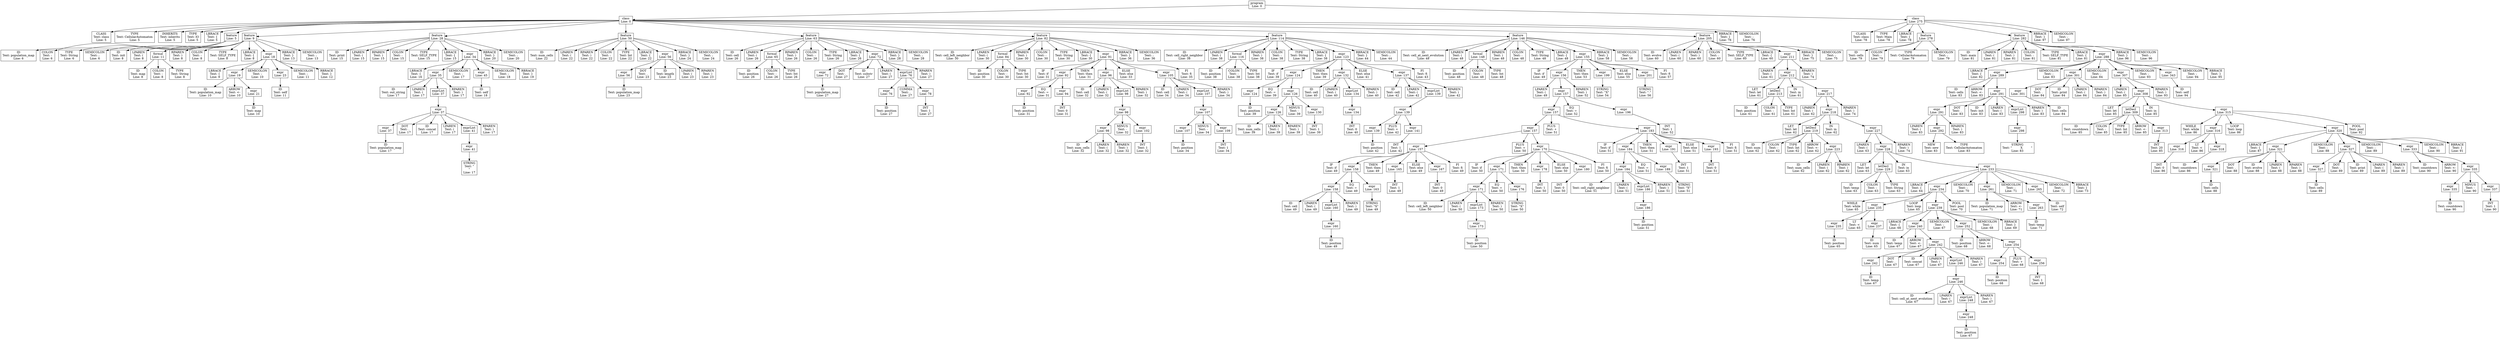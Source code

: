 digraph ParseTree {
    node [shape=box];
    0 [label="program\nLine: 0"];
    1 [label="class\nLine: 0"];
    2 [label="CLASS\nText: class\nLine: 5"];
    1 -> 2;
    3 [label="TYPE\nText: CellularAutomaton\nLine: 5"];
    1 -> 3;
    4 [label="INHERITS\nText: inherits\nLine: 5"];
    1 -> 4;
    5 [label="TYPE\nText: IO\nLine: 5"];
    1 -> 5;
    6 [label="LBRACE\nText: {\nLine: 5"];
    1 -> 6;
    7 [label="feature\nLine: 5"];
    8 [label="ID\nText: population_map\nLine: 6"];
    7 -> 8;
    9 [label="COLON\nText: :\nLine: 6"];
    7 -> 9;
    10 [label="TYPE\nText: String\nLine: 6"];
    7 -> 10;
    11 [label="SEMICOLON\nText: ;\nLine: 6"];
    7 -> 11;
    1 -> 7;
    12 [label="feature\nLine: 9"];
    13 [label="ID\nText: init\nLine: 8"];
    12 -> 13;
    14 [label="LPAREN\nText: (\nLine: 8"];
    12 -> 14;
    15 [label="formal\nLine: 11"];
    16 [label="ID\nText: map\nLine: 8"];
    15 -> 16;
    17 [label="COLON\nText: :\nLine: 8"];
    15 -> 17;
    18 [label="TYPE\nText: String\nLine: 8"];
    15 -> 18;
    12 -> 15;
    19 [label="RPAREN\nText: )\nLine: 8"];
    12 -> 19;
    20 [label="COLON\nText: :\nLine: 8"];
    12 -> 20;
    21 [label="TYPE\nText: SELF_TYPE\nLine: 8"];
    12 -> 21;
    22 [label="LBRACE\nText: {\nLine: 8"];
    12 -> 22;
    23 [label="expr\nLine: 18"];
    24 [label="LBRACE\nText: {\nLine: 9"];
    23 -> 24;
    25 [label="expr\nLine: 19"];
    26 [label="ID\nText: population_map\nLine: 10"];
    25 -> 26;
    27 [label="ARROW\nText: <-\nLine: 10"];
    25 -> 27;
    28 [label="expr\nLine: 21"];
    29 [label="ID\nText: map\nLine: 10"];
    28 -> 29;
    25 -> 28;
    23 -> 25;
    30 [label="SEMICOLON\nText: ;\nLine: 10"];
    23 -> 30;
    31 [label="expr\nLine: 23"];
    32 [label="ID\nText: self\nLine: 11"];
    31 -> 32;
    23 -> 31;
    33 [label="SEMICOLON\nText: ;\nLine: 11"];
    23 -> 33;
    34 [label="RBRACE\nText: }\nLine: 12"];
    23 -> 34;
    12 -> 23;
    35 [label="RBRACE\nText: }\nLine: 13"];
    12 -> 35;
    36 [label="SEMICOLON\nText: ;\nLine: 13"];
    12 -> 36;
    1 -> 12;
    37 [label="feature\nLine: 28"];
    38 [label="ID\nText: print\nLine: 15"];
    37 -> 38;
    39 [label="LPAREN\nText: (\nLine: 15"];
    37 -> 39;
    40 [label="RPAREN\nText: )\nLine: 15"];
    37 -> 40;
    41 [label="COLON\nText: :\nLine: 15"];
    37 -> 41;
    42 [label="TYPE\nText: SELF_TYPE\nLine: 15"];
    37 -> 42;
    43 [label="LBRACE\nText: {\nLine: 15"];
    37 -> 43;
    44 [label="expr\nLine: 34"];
    45 [label="LBRACE\nText: {\nLine: 16"];
    44 -> 45;
    46 [label="expr\nLine: 35"];
    47 [label="ID\nText: out_string\nLine: 17"];
    46 -> 47;
    48 [label="LPAREN\nText: (\nLine: 17"];
    46 -> 48;
    49 [label="exprList\nLine: 37"];
    50 [label="expr\nLine: 37"];
    51 [label="expr\nLine: 37"];
    52 [label="ID\nText: population_map\nLine: 17"];
    51 -> 52;
    50 -> 51;
    53 [label="DOT\nText: .\nLine: 17"];
    50 -> 53;
    54 [label="ID\nText: concat\nLine: 17"];
    50 -> 54;
    55 [label="LPAREN\nText: (\nLine: 17"];
    50 -> 55;
    56 [label="exprList\nLine: 41"];
    57 [label="expr\nLine: 41"];
    58 [label="STRING\nText: \"\n\"\nLine: 17"];
    57 -> 58;
    56 -> 57;
    50 -> 56;
    59 [label="RPAREN\nText: )\nLine: 17"];
    50 -> 59;
    49 -> 50;
    46 -> 49;
    60 [label="RPAREN\nText: )\nLine: 17"];
    46 -> 60;
    44 -> 46;
    61 [label="SEMICOLON\nText: ;\nLine: 17"];
    44 -> 61;
    62 [label="expr\nLine: 45"];
    63 [label="ID\nText: self\nLine: 18"];
    62 -> 63;
    44 -> 62;
    64 [label="SEMICOLON\nText: ;\nLine: 18"];
    44 -> 64;
    65 [label="RBRACE\nText: }\nLine: 19"];
    44 -> 65;
    37 -> 44;
    66 [label="RBRACE\nText: }\nLine: 20"];
    37 -> 66;
    67 [label="SEMICOLON\nText: ;\nLine: 20"];
    37 -> 67;
    1 -> 37;
    68 [label="feature\nLine: 50"];
    69 [label="ID\nText: num_cells\nLine: 22"];
    68 -> 69;
    70 [label="LPAREN\nText: (\nLine: 22"];
    68 -> 70;
    71 [label="RPAREN\nText: )\nLine: 22"];
    68 -> 71;
    72 [label="COLON\nText: :\nLine: 22"];
    68 -> 72;
    73 [label="TYPE\nText: Int\nLine: 22"];
    68 -> 73;
    74 [label="LBRACE\nText: {\nLine: 22"];
    68 -> 74;
    75 [label="expr\nLine: 56"];
    76 [label="expr\nLine: 56"];
    77 [label="ID\nText: population_map\nLine: 23"];
    76 -> 77;
    75 -> 76;
    78 [label="DOT\nText: .\nLine: 23"];
    75 -> 78;
    79 [label="ID\nText: length\nLine: 23"];
    75 -> 79;
    80 [label="LPAREN\nText: (\nLine: 23"];
    75 -> 80;
    81 [label="RPAREN\nText: )\nLine: 23"];
    75 -> 81;
    68 -> 75;
    82 [label="RBRACE\nText: }\nLine: 24"];
    68 -> 82;
    83 [label="SEMICOLON\nText: ;\nLine: 24"];
    68 -> 83;
    1 -> 68;
    84 [label="feature\nLine: 63"];
    85 [label="ID\nText: cell\nLine: 26"];
    84 -> 85;
    86 [label="LPAREN\nText: (\nLine: 26"];
    84 -> 86;
    87 [label="formal\nLine: 65"];
    88 [label="ID\nText: position\nLine: 26"];
    87 -> 88;
    89 [label="COLON\nText: :\nLine: 26"];
    87 -> 89;
    90 [label="TYPE\nText: Int\nLine: 26"];
    87 -> 90;
    84 -> 87;
    91 [label="RPAREN\nText: )\nLine: 26"];
    84 -> 91;
    92 [label="COLON\nText: :\nLine: 26"];
    84 -> 92;
    93 [label="TYPE\nText: String\nLine: 26"];
    84 -> 93;
    94 [label="LBRACE\nText: {\nLine: 26"];
    84 -> 94;
    95 [label="expr\nLine: 72"];
    96 [label="expr\nLine: 72"];
    97 [label="ID\nText: population_map\nLine: 27"];
    96 -> 97;
    95 -> 96;
    98 [label="DOT\nText: .\nLine: 27"];
    95 -> 98;
    99 [label="ID\nText: substr\nLine: 27"];
    95 -> 99;
    100 [label="LPAREN\nText: (\nLine: 27"];
    95 -> 100;
    101 [label="exprList\nLine: 76"];
    102 [label="expr\nLine: 76"];
    103 [label="ID\nText: position\nLine: 27"];
    102 -> 103;
    101 -> 102;
    104 [label="COMMA\nText: ,\nLine: 27"];
    101 -> 104;
    105 [label="expr\nLine: 78"];
    106 [label="INT\nText: 1\nLine: 27"];
    105 -> 106;
    101 -> 105;
    95 -> 101;
    107 [label="RPAREN\nText: )\nLine: 27"];
    95 -> 107;
    84 -> 95;
    108 [label="RBRACE\nText: }\nLine: 28"];
    84 -> 108;
    109 [label="SEMICOLON\nText: ;\nLine: 28"];
    84 -> 109;
    1 -> 84;
    110 [label="feature\nLine: 82"];
    111 [label="ID\nText: cell_left_neighbor\nLine: 30"];
    110 -> 111;
    112 [label="LPAREN\nText: (\nLine: 30"];
    110 -> 112;
    113 [label="formal\nLine: 84"];
    114 [label="ID\nText: position\nLine: 30"];
    113 -> 114;
    115 [label="COLON\nText: :\nLine: 30"];
    113 -> 115;
    116 [label="TYPE\nText: Int\nLine: 30"];
    113 -> 116;
    110 -> 113;
    117 [label="RPAREN\nText: )\nLine: 30"];
    110 -> 117;
    118 [label="COLON\nText: :\nLine: 30"];
    110 -> 118;
    119 [label="TYPE\nText: String\nLine: 30"];
    110 -> 119;
    120 [label="LBRACE\nText: {\nLine: 30"];
    110 -> 120;
    121 [label="expr\nLine: 91"];
    122 [label="IF\nText: if\nLine: 31"];
    121 -> 122;
    123 [label="expr\nLine: 92"];
    124 [label="expr\nLine: 92"];
    125 [label="ID\nText: position\nLine: 31"];
    124 -> 125;
    123 -> 124;
    126 [label="EQ\nText: =\nLine: 31"];
    123 -> 126;
    127 [label="expr\nLine: 94"];
    128 [label="INT\nText: 0\nLine: 31"];
    127 -> 128;
    123 -> 127;
    121 -> 123;
    129 [label="THEN\nText: then\nLine: 31"];
    121 -> 129;
    130 [label="expr\nLine: 96"];
    131 [label="ID\nText: cell\nLine: 32"];
    130 -> 131;
    132 [label="LPAREN\nText: (\nLine: 32"];
    130 -> 132;
    133 [label="exprList\nLine: 98"];
    134 [label="expr\nLine: 98"];
    135 [label="expr\nLine: 98"];
    136 [label="ID\nText: num_cells\nLine: 32"];
    135 -> 136;
    137 [label="LPAREN\nText: (\nLine: 32"];
    135 -> 137;
    138 [label="RPAREN\nText: )\nLine: 32"];
    135 -> 138;
    134 -> 135;
    139 [label="MINUS\nText: -\nLine: 32"];
    134 -> 139;
    140 [label="expr\nLine: 102"];
    141 [label="INT\nText: 1\nLine: 32"];
    140 -> 141;
    134 -> 140;
    133 -> 134;
    130 -> 133;
    142 [label="RPAREN\nText: )\nLine: 32"];
    130 -> 142;
    121 -> 130;
    143 [label="ELSE\nText: else\nLine: 33"];
    121 -> 143;
    144 [label="expr\nLine: 105"];
    145 [label="ID\nText: cell\nLine: 34"];
    144 -> 145;
    146 [label="LPAREN\nText: (\nLine: 34"];
    144 -> 146;
    147 [label="exprList\nLine: 107"];
    148 [label="expr\nLine: 107"];
    149 [label="expr\nLine: 107"];
    150 [label="ID\nText: position\nLine: 34"];
    149 -> 150;
    148 -> 149;
    151 [label="MINUS\nText: -\nLine: 34"];
    148 -> 151;
    152 [label="expr\nLine: 109"];
    153 [label="INT\nText: 1\nLine: 34"];
    152 -> 153;
    148 -> 152;
    147 -> 148;
    144 -> 147;
    154 [label="RPAREN\nText: )\nLine: 34"];
    144 -> 154;
    121 -> 144;
    155 [label="FI\nText: fi\nLine: 35"];
    121 -> 155;
    110 -> 121;
    156 [label="RBRACE\nText: }\nLine: 36"];
    110 -> 156;
    157 [label="SEMICOLON\nText: ;\nLine: 36"];
    110 -> 157;
    1 -> 110;
    158 [label="feature\nLine: 114"];
    159 [label="ID\nText: cell_right_neighbor\nLine: 38"];
    158 -> 159;
    160 [label="LPAREN\nText: (\nLine: 38"];
    158 -> 160;
    161 [label="formal\nLine: 116"];
    162 [label="ID\nText: position\nLine: 38"];
    161 -> 162;
    163 [label="COLON\nText: :\nLine: 38"];
    161 -> 163;
    164 [label="TYPE\nText: Int\nLine: 38"];
    161 -> 164;
    158 -> 161;
    165 [label="RPAREN\nText: )\nLine: 38"];
    158 -> 165;
    166 [label="COLON\nText: :\nLine: 38"];
    158 -> 166;
    167 [label="TYPE\nText: String\nLine: 38"];
    158 -> 167;
    168 [label="LBRACE\nText: {\nLine: 38"];
    158 -> 168;
    169 [label="expr\nLine: 123"];
    170 [label="IF\nText: if\nLine: 39"];
    169 -> 170;
    171 [label="expr\nLine: 124"];
    172 [label="expr\nLine: 124"];
    173 [label="ID\nText: position\nLine: 39"];
    172 -> 173;
    171 -> 172;
    174 [label="EQ\nText: =\nLine: 39"];
    171 -> 174;
    175 [label="expr\nLine: 126"];
    176 [label="expr\nLine: 126"];
    177 [label="ID\nText: num_cells\nLine: 39"];
    176 -> 177;
    178 [label="LPAREN\nText: (\nLine: 39"];
    176 -> 178;
    179 [label="RPAREN\nText: )\nLine: 39"];
    176 -> 179;
    175 -> 176;
    180 [label="MINUS\nText: -\nLine: 39"];
    175 -> 180;
    181 [label="expr\nLine: 130"];
    182 [label="INT\nText: 1\nLine: 39"];
    181 -> 182;
    175 -> 181;
    171 -> 175;
    169 -> 171;
    183 [label="THEN\nText: then\nLine: 39"];
    169 -> 183;
    184 [label="expr\nLine: 132"];
    185 [label="ID\nText: cell\nLine: 40"];
    184 -> 185;
    186 [label="LPAREN\nText: (\nLine: 40"];
    184 -> 186;
    187 [label="exprList\nLine: 134"];
    188 [label="expr\nLine: 134"];
    189 [label="INT\nText: 0\nLine: 40"];
    188 -> 189;
    187 -> 188;
    184 -> 187;
    190 [label="RPAREN\nText: )\nLine: 40"];
    184 -> 190;
    169 -> 184;
    191 [label="ELSE\nText: else\nLine: 41"];
    169 -> 191;
    192 [label="expr\nLine: 137"];
    193 [label="ID\nText: cell\nLine: 42"];
    192 -> 193;
    194 [label="LPAREN\nText: (\nLine: 42"];
    192 -> 194;
    195 [label="exprList\nLine: 139"];
    196 [label="expr\nLine: 139"];
    197 [label="expr\nLine: 139"];
    198 [label="ID\nText: position\nLine: 42"];
    197 -> 198;
    196 -> 197;
    199 [label="PLUS\nText: +\nLine: 42"];
    196 -> 199;
    200 [label="expr\nLine: 141"];
    201 [label="INT\nText: 1\nLine: 42"];
    200 -> 201;
    196 -> 200;
    195 -> 196;
    192 -> 195;
    202 [label="RPAREN\nText: )\nLine: 42"];
    192 -> 202;
    169 -> 192;
    203 [label="FI\nText: fi\nLine: 43"];
    169 -> 203;
    158 -> 169;
    204 [label="RBRACE\nText: }\nLine: 44"];
    158 -> 204;
    205 [label="SEMICOLON\nText: ;\nLine: 44"];
    158 -> 205;
    1 -> 158;
    206 [label="feature\nLine: 146"];
    207 [label="ID\nText: cell_at_next_evolution\nLine: 48"];
    206 -> 207;
    208 [label="LPAREN\nText: (\nLine: 48"];
    206 -> 208;
    209 [label="formal\nLine: 148"];
    210 [label="ID\nText: position\nLine: 48"];
    209 -> 210;
    211 [label="COLON\nText: :\nLine: 48"];
    209 -> 211;
    212 [label="TYPE\nText: Int\nLine: 48"];
    209 -> 212;
    206 -> 209;
    213 [label="RPAREN\nText: )\nLine: 48"];
    206 -> 213;
    214 [label="COLON\nText: :\nLine: 48"];
    206 -> 214;
    215 [label="TYPE\nText: String\nLine: 48"];
    206 -> 215;
    216 [label="LBRACE\nText: {\nLine: 48"];
    206 -> 216;
    217 [label="expr\nLine: 155"];
    218 [label="IF\nText: if\nLine: 49"];
    217 -> 218;
    219 [label="expr\nLine: 156"];
    220 [label="LPAREN\nText: (\nLine: 49"];
    219 -> 220;
    221 [label="expr\nLine: 157"];
    222 [label="expr\nLine: 157"];
    223 [label="expr\nLine: 157"];
    224 [label="expr\nLine: 157"];
    225 [label="IF\nText: if\nLine: 49"];
    224 -> 225;
    226 [label="expr\nLine: 158"];
    227 [label="expr\nLine: 158"];
    228 [label="ID\nText: cell\nLine: 49"];
    227 -> 228;
    229 [label="LPAREN\nText: (\nLine: 49"];
    227 -> 229;
    230 [label="exprList\nLine: 160"];
    231 [label="expr\nLine: 160"];
    232 [label="ID\nText: position\nLine: 49"];
    231 -> 232;
    230 -> 231;
    227 -> 230;
    233 [label="RPAREN\nText: )\nLine: 49"];
    227 -> 233;
    226 -> 227;
    234 [label="EQ\nText: =\nLine: 49"];
    226 -> 234;
    235 [label="expr\nLine: 163"];
    236 [label="STRING\nText: \"X\"\nLine: 49"];
    235 -> 236;
    226 -> 235;
    224 -> 226;
    237 [label="THEN\nText: then\nLine: 49"];
    224 -> 237;
    238 [label="expr\nLine: 165"];
    239 [label="INT\nText: 1\nLine: 49"];
    238 -> 239;
    224 -> 238;
    240 [label="ELSE\nText: else\nLine: 49"];
    224 -> 240;
    241 [label="expr\nLine: 167"];
    242 [label="INT\nText: 0\nLine: 49"];
    241 -> 242;
    224 -> 241;
    243 [label="FI\nText: fi\nLine: 49"];
    224 -> 243;
    223 -> 224;
    244 [label="PLUS\nText: +\nLine: 50"];
    223 -> 244;
    245 [label="expr\nLine: 170"];
    246 [label="IF\nText: if\nLine: 50"];
    245 -> 246;
    247 [label="expr\nLine: 171"];
    248 [label="expr\nLine: 171"];
    249 [label="ID\nText: cell_left_neighbor\nLine: 50"];
    248 -> 249;
    250 [label="LPAREN\nText: (\nLine: 50"];
    248 -> 250;
    251 [label="exprList\nLine: 173"];
    252 [label="expr\nLine: 173"];
    253 [label="ID\nText: position\nLine: 50"];
    252 -> 253;
    251 -> 252;
    248 -> 251;
    254 [label="RPAREN\nText: )\nLine: 50"];
    248 -> 254;
    247 -> 248;
    255 [label="EQ\nText: =\nLine: 50"];
    247 -> 255;
    256 [label="expr\nLine: 176"];
    257 [label="STRING\nText: \"X\"\nLine: 50"];
    256 -> 257;
    247 -> 256;
    245 -> 247;
    258 [label="THEN\nText: then\nLine: 50"];
    245 -> 258;
    259 [label="expr\nLine: 178"];
    260 [label="INT\nText: 1\nLine: 50"];
    259 -> 260;
    245 -> 259;
    261 [label="ELSE\nText: else\nLine: 50"];
    245 -> 261;
    262 [label="expr\nLine: 180"];
    263 [label="INT\nText: 0\nLine: 50"];
    262 -> 263;
    245 -> 262;
    264 [label="FI\nText: fi\nLine: 50"];
    245 -> 264;
    223 -> 245;
    222 -> 223;
    265 [label="PLUS\nText: +\nLine: 51"];
    222 -> 265;
    266 [label="expr\nLine: 183"];
    267 [label="IF\nText: if\nLine: 51"];
    266 -> 267;
    268 [label="expr\nLine: 184"];
    269 [label="expr\nLine: 184"];
    270 [label="ID\nText: cell_right_neighbor\nLine: 51"];
    269 -> 270;
    271 [label="LPAREN\nText: (\nLine: 51"];
    269 -> 271;
    272 [label="exprList\nLine: 186"];
    273 [label="expr\nLine: 186"];
    274 [label="ID\nText: position\nLine: 51"];
    273 -> 274;
    272 -> 273;
    269 -> 272;
    275 [label="RPAREN\nText: )\nLine: 51"];
    269 -> 275;
    268 -> 269;
    276 [label="EQ\nText: =\nLine: 51"];
    268 -> 276;
    277 [label="expr\nLine: 189"];
    278 [label="STRING\nText: \"X\"\nLine: 51"];
    277 -> 278;
    268 -> 277;
    266 -> 268;
    279 [label="THEN\nText: then\nLine: 51"];
    266 -> 279;
    280 [label="expr\nLine: 191"];
    281 [label="INT\nText: 1\nLine: 51"];
    280 -> 281;
    266 -> 280;
    282 [label="ELSE\nText: else\nLine: 51"];
    266 -> 282;
    283 [label="expr\nLine: 193"];
    284 [label="INT\nText: 0\nLine: 51"];
    283 -> 284;
    266 -> 283;
    285 [label="FI\nText: fi\nLine: 51"];
    266 -> 285;
    222 -> 266;
    221 -> 222;
    286 [label="EQ\nText: =\nLine: 52"];
    221 -> 286;
    287 [label="expr\nLine: 196"];
    288 [label="INT\nText: 1\nLine: 52"];
    287 -> 288;
    221 -> 287;
    219 -> 221;
    289 [label="RPAREN\nText: )\nLine: 52"];
    219 -> 289;
    217 -> 219;
    290 [label="THEN\nText: then\nLine: 53"];
    217 -> 290;
    291 [label="expr\nLine: 199"];
    292 [label="STRING\nText: \"X\"\nLine: 54"];
    291 -> 292;
    217 -> 291;
    293 [label="ELSE\nText: else\nLine: 55"];
    217 -> 293;
    294 [label="expr\nLine: 201"];
    295 [label="STRING\nText: \".\"\nLine: 56"];
    294 -> 295;
    217 -> 294;
    296 [label="FI\nText: fi\nLine: 57"];
    217 -> 296;
    206 -> 217;
    297 [label="RBRACE\nText: }\nLine: 58"];
    206 -> 297;
    298 [label="SEMICOLON\nText: ;\nLine: 58"];
    206 -> 298;
    1 -> 206;
    299 [label="feature\nLine: 205"];
    300 [label="ID\nText: evolve\nLine: 60"];
    299 -> 300;
    301 [label="LPAREN\nText: (\nLine: 60"];
    299 -> 301;
    302 [label="RPAREN\nText: )\nLine: 60"];
    299 -> 302;
    303 [label="COLON\nText: :\nLine: 60"];
    299 -> 303;
    304 [label="TYPE\nText: SELF_TYPE\nLine: 60"];
    299 -> 304;
    305 [label="LBRACE\nText: {\nLine: 60"];
    299 -> 305;
    306 [label="expr\nLine: 211"];
    307 [label="LPAREN\nText: (\nLine: 61"];
    306 -> 307;
    308 [label="expr\nLine: 212"];
    309 [label="LET\nText: let\nLine: 61"];
    308 -> 309;
    310 [label="letDecl\nLine: 213"];
    311 [label="ID\nText: position\nLine: 61"];
    310 -> 311;
    312 [label="COLON\nText: :\nLine: 61"];
    310 -> 312;
    313 [label="TYPE\nText: Int\nLine: 61"];
    310 -> 313;
    308 -> 310;
    314 [label="IN\nText: in\nLine: 61"];
    308 -> 314;
    315 [label="expr\nLine: 217"];
    316 [label="LPAREN\nText: (\nLine: 62"];
    315 -> 316;
    317 [label="expr\nLine: 218"];
    318 [label="LET\nText: let\nLine: 62"];
    317 -> 318;
    319 [label="letDecl\nLine: 219"];
    320 [label="ID\nText: num\nLine: 62"];
    319 -> 320;
    321 [label="COLON\nText: :\nLine: 62"];
    319 -> 321;
    322 [label="TYPE\nText: Int\nLine: 62"];
    319 -> 322;
    323 [label="ARROW\nText: <-\nLine: 62"];
    319 -> 323;
    324 [label="expr\nLine: 223"];
    325 [label="ID\nText: num_cells\nLine: 62"];
    324 -> 325;
    326 [label="LPAREN\nText: (\nLine: 62"];
    324 -> 326;
    327 [label="RPAREN\nText: )\nLine: 62"];
    324 -> 327;
    319 -> 324;
    317 -> 319;
    328 [label="IN\nText: in\nLine: 62"];
    317 -> 328;
    329 [label="expr\nLine: 227"];
    330 [label="LPAREN\nText: (\nLine: 63"];
    329 -> 330;
    331 [label="expr\nLine: 228"];
    332 [label="LET\nText: let\nLine: 63"];
    331 -> 332;
    333 [label="letDecl\nLine: 229"];
    334 [label="ID\nText: temp\nLine: 63"];
    333 -> 334;
    335 [label="COLON\nText: :\nLine: 63"];
    333 -> 335;
    336 [label="TYPE\nText: String\nLine: 63"];
    333 -> 336;
    331 -> 333;
    337 [label="IN\nText: in\nLine: 63"];
    331 -> 337;
    338 [label="expr\nLine: 233"];
    339 [label="LBRACE\nText: {\nLine: 64"];
    338 -> 339;
    340 [label="expr\nLine: 234"];
    341 [label="WHILE\nText: while\nLine: 65"];
    340 -> 341;
    342 [label="expr\nLine: 235"];
    343 [label="expr\nLine: 235"];
    344 [label="ID\nText: position\nLine: 65"];
    343 -> 344;
    342 -> 343;
    345 [label="LT\nText: <\nLine: 65"];
    342 -> 345;
    346 [label="expr\nLine: 237"];
    347 [label="ID\nText: num\nLine: 65"];
    346 -> 347;
    342 -> 346;
    340 -> 342;
    348 [label="LOOP\nText: loop\nLine: 65"];
    340 -> 348;
    349 [label="expr\nLine: 239"];
    350 [label="LBRACE\nText: {\nLine: 66"];
    349 -> 350;
    351 [label="expr\nLine: 240"];
    352 [label="ID\nText: temp\nLine: 67"];
    351 -> 352;
    353 [label="ARROW\nText: <-\nLine: 67"];
    351 -> 353;
    354 [label="expr\nLine: 242"];
    355 [label="expr\nLine: 242"];
    356 [label="ID\nText: temp\nLine: 67"];
    355 -> 356;
    354 -> 355;
    357 [label="DOT\nText: .\nLine: 67"];
    354 -> 357;
    358 [label="ID\nText: concat\nLine: 67"];
    354 -> 358;
    359 [label="LPAREN\nText: (\nLine: 67"];
    354 -> 359;
    360 [label="exprList\nLine: 246"];
    361 [label="expr\nLine: 246"];
    362 [label="ID\nText: cell_at_next_evolution\nLine: 67"];
    361 -> 362;
    363 [label="LPAREN\nText: (\nLine: 67"];
    361 -> 363;
    364 [label="exprList\nLine: 248"];
    365 [label="expr\nLine: 248"];
    366 [label="ID\nText: position\nLine: 67"];
    365 -> 366;
    364 -> 365;
    361 -> 364;
    367 [label="RPAREN\nText: )\nLine: 67"];
    361 -> 367;
    360 -> 361;
    354 -> 360;
    368 [label="RPAREN\nText: )\nLine: 67"];
    354 -> 368;
    351 -> 354;
    349 -> 351;
    369 [label="SEMICOLON\nText: ;\nLine: 67"];
    349 -> 369;
    370 [label="expr\nLine: 252"];
    371 [label="ID\nText: position\nLine: 68"];
    370 -> 371;
    372 [label="ARROW\nText: <-\nLine: 68"];
    370 -> 372;
    373 [label="expr\nLine: 254"];
    374 [label="expr\nLine: 254"];
    375 [label="ID\nText: position\nLine: 68"];
    374 -> 375;
    373 -> 374;
    376 [label="PLUS\nText: +\nLine: 68"];
    373 -> 376;
    377 [label="expr\nLine: 256"];
    378 [label="INT\nText: 1\nLine: 68"];
    377 -> 378;
    373 -> 377;
    370 -> 373;
    349 -> 370;
    379 [label="SEMICOLON\nText: ;\nLine: 68"];
    349 -> 379;
    380 [label="RBRACE\nText: }\nLine: 69"];
    349 -> 380;
    340 -> 349;
    381 [label="POOL\nText: pool\nLine: 70"];
    340 -> 381;
    338 -> 340;
    382 [label="SEMICOLON\nText: ;\nLine: 70"];
    338 -> 382;
    383 [label="expr\nLine: 261"];
    384 [label="ID\nText: population_map\nLine: 71"];
    383 -> 384;
    385 [label="ARROW\nText: <-\nLine: 71"];
    383 -> 385;
    386 [label="expr\nLine: 263"];
    387 [label="ID\nText: temp\nLine: 71"];
    386 -> 387;
    383 -> 386;
    338 -> 383;
    388 [label="SEMICOLON\nText: ;\nLine: 71"];
    338 -> 388;
    389 [label="expr\nLine: 265"];
    390 [label="ID\nText: self\nLine: 72"];
    389 -> 390;
    338 -> 389;
    391 [label="SEMICOLON\nText: ;\nLine: 72"];
    338 -> 391;
    392 [label="RBRACE\nText: }\nLine: 73"];
    338 -> 392;
    331 -> 338;
    329 -> 331;
    393 [label="RPAREN\nText: )\nLine: 74"];
    329 -> 393;
    317 -> 329;
    315 -> 317;
    394 [label="RPAREN\nText: )\nLine: 74"];
    315 -> 394;
    308 -> 315;
    306 -> 308;
    395 [label="RPAREN\nText: )\nLine: 74"];
    306 -> 395;
    299 -> 306;
    396 [label="RBRACE\nText: }\nLine: 75"];
    299 -> 396;
    397 [label="SEMICOLON\nText: ;\nLine: 75"];
    299 -> 397;
    1 -> 299;
    398 [label="RBRACE\nText: }\nLine: 76"];
    1 -> 398;
    399 [label="SEMICOLON\nText: ;\nLine: 76"];
    1 -> 399;
    0 -> 1;
    400 [label="class\nLine: 275"];
    401 [label="CLASS\nText: class\nLine: 78"];
    400 -> 401;
    402 [label="TYPE\nText: Main\nLine: 78"];
    400 -> 402;
    403 [label="LBRACE\nText: {\nLine: 78"];
    400 -> 403;
    404 [label="feature\nLine: 278"];
    405 [label="ID\nText: cells\nLine: 79"];
    404 -> 405;
    406 [label="COLON\nText: :\nLine: 79"];
    404 -> 406;
    407 [label="TYPE\nText: CellularAutomaton\nLine: 79"];
    404 -> 407;
    408 [label="SEMICOLON\nText: ;\nLine: 79"];
    404 -> 408;
    400 -> 404;
    409 [label="feature\nLine: 282"];
    410 [label="ID\nText: main\nLine: 81"];
    409 -> 410;
    411 [label="LPAREN\nText: (\nLine: 81"];
    409 -> 411;
    412 [label="RPAREN\nText: )\nLine: 81"];
    409 -> 412;
    413 [label="COLON\nText: :\nLine: 81"];
    409 -> 413;
    414 [label="TYPE\nText: SELF_TYPE\nLine: 81"];
    409 -> 414;
    415 [label="LBRACE\nText: {\nLine: 81"];
    409 -> 415;
    416 [label="expr\nLine: 288"];
    417 [label="LBRACE\nText: {\nLine: 82"];
    416 -> 417;
    418 [label="expr\nLine: 289"];
    419 [label="ID\nText: cells\nLine: 83"];
    418 -> 419;
    420 [label="ARROW\nText: <-\nLine: 83"];
    418 -> 420;
    421 [label="expr\nLine: 291"];
    422 [label="expr\nLine: 291"];
    423 [label="LPAREN\nText: (\nLine: 83"];
    422 -> 423;
    424 [label="expr\nLine: 292"];
    425 [label="NEW\nText: new\nLine: 83"];
    424 -> 425;
    426 [label="TYPE\nText: CellularAutomaton\nLine: 83"];
    424 -> 426;
    422 -> 424;
    427 [label="RPAREN\nText: )\nLine: 83"];
    422 -> 427;
    421 -> 422;
    428 [label="DOT\nText: .\nLine: 83"];
    421 -> 428;
    429 [label="ID\nText: init\nLine: 83"];
    421 -> 429;
    430 [label="LPAREN\nText: (\nLine: 83"];
    421 -> 430;
    431 [label="exprList\nLine: 298"];
    432 [label="expr\nLine: 298"];
    433 [label="STRING\nText: \"         X         \"\nLine: 83"];
    432 -> 433;
    431 -> 432;
    421 -> 431;
    434 [label="RPAREN\nText: )\nLine: 83"];
    421 -> 434;
    418 -> 421;
    416 -> 418;
    435 [label="SEMICOLON\nText: ;\nLine: 83"];
    416 -> 435;
    436 [label="expr\nLine: 301"];
    437 [label="expr\nLine: 301"];
    438 [label="ID\nText: cells\nLine: 84"];
    437 -> 438;
    436 -> 437;
    439 [label="DOT\nText: .\nLine: 84"];
    436 -> 439;
    440 [label="ID\nText: print\nLine: 84"];
    436 -> 440;
    441 [label="LPAREN\nText: (\nLine: 84"];
    436 -> 441;
    442 [label="RPAREN\nText: )\nLine: 84"];
    436 -> 442;
    416 -> 436;
    443 [label="SEMICOLON\nText: ;\nLine: 84"];
    416 -> 443;
    444 [label="expr\nLine: 307"];
    445 [label="LPAREN\nText: (\nLine: 85"];
    444 -> 445;
    446 [label="expr\nLine: 308"];
    447 [label="LET\nText: let\nLine: 85"];
    446 -> 447;
    448 [label="letDecl\nLine: 309"];
    449 [label="ID\nText: countdown\nLine: 85"];
    448 -> 449;
    450 [label="COLON\nText: :\nLine: 85"];
    448 -> 450;
    451 [label="TYPE\nText: Int\nLine: 85"];
    448 -> 451;
    452 [label="ARROW\nText: <-\nLine: 85"];
    448 -> 452;
    453 [label="expr\nLine: 313"];
    454 [label="INT\nText: 20\nLine: 85"];
    453 -> 454;
    448 -> 453;
    446 -> 448;
    455 [label="IN\nText: in\nLine: 85"];
    446 -> 455;
    456 [label="expr\nLine: 315"];
    457 [label="WHILE\nText: while\nLine: 86"];
    456 -> 457;
    458 [label="expr\nLine: 316"];
    459 [label="expr\nLine: 316"];
    460 [label="INT\nText: 0\nLine: 86"];
    459 -> 460;
    458 -> 459;
    461 [label="LT\nText: <\nLine: 86"];
    458 -> 461;
    462 [label="expr\nLine: 318"];
    463 [label="ID\nText: countdown\nLine: 86"];
    462 -> 463;
    458 -> 462;
    456 -> 458;
    464 [label="LOOP\nText: loop\nLine: 86"];
    456 -> 464;
    465 [label="expr\nLine: 320"];
    466 [label="LBRACE\nText: {\nLine: 87"];
    465 -> 466;
    467 [label="expr\nLine: 321"];
    468 [label="expr\nLine: 321"];
    469 [label="ID\nText: cells\nLine: 88"];
    468 -> 469;
    467 -> 468;
    470 [label="DOT\nText: .\nLine: 88"];
    467 -> 470;
    471 [label="ID\nText: evolve\nLine: 88"];
    467 -> 471;
    472 [label="LPAREN\nText: (\nLine: 88"];
    467 -> 472;
    473 [label="RPAREN\nText: )\nLine: 88"];
    467 -> 473;
    465 -> 467;
    474 [label="SEMICOLON\nText: ;\nLine: 88"];
    465 -> 474;
    475 [label="expr\nLine: 327"];
    476 [label="expr\nLine: 327"];
    477 [label="ID\nText: cells\nLine: 89"];
    476 -> 477;
    475 -> 476;
    478 [label="DOT\nText: .\nLine: 89"];
    475 -> 478;
    479 [label="ID\nText: print\nLine: 89"];
    475 -> 479;
    480 [label="LPAREN\nText: (\nLine: 89"];
    475 -> 480;
    481 [label="RPAREN\nText: )\nLine: 89"];
    475 -> 481;
    465 -> 475;
    482 [label="SEMICOLON\nText: ;\nLine: 89"];
    465 -> 482;
    483 [label="expr\nLine: 333"];
    484 [label="ID\nText: countdown\nLine: 90"];
    483 -> 484;
    485 [label="ARROW\nText: <-\nLine: 90"];
    483 -> 485;
    486 [label="expr\nLine: 335"];
    487 [label="expr\nLine: 335"];
    488 [label="ID\nText: countdown\nLine: 90"];
    487 -> 488;
    486 -> 487;
    489 [label="MINUS\nText: -\nLine: 90"];
    486 -> 489;
    490 [label="expr\nLine: 337"];
    491 [label="INT\nText: 1\nLine: 90"];
    490 -> 491;
    486 -> 490;
    483 -> 486;
    465 -> 483;
    492 [label="SEMICOLON\nText: ;\nLine: 90"];
    465 -> 492;
    493 [label="RBRACE\nText: }\nLine: 91"];
    465 -> 493;
    456 -> 465;
    494 [label="POOL\nText: pool\nLine: 92"];
    456 -> 494;
    446 -> 456;
    444 -> 446;
    495 [label="RPAREN\nText: )\nLine: 93"];
    444 -> 495;
    416 -> 444;
    496 [label="SEMICOLON\nText: ;\nLine: 93"];
    416 -> 496;
    497 [label="expr\nLine: 343"];
    498 [label="ID\nText: self\nLine: 94"];
    497 -> 498;
    416 -> 497;
    499 [label="SEMICOLON\nText: ;\nLine: 94"];
    416 -> 499;
    500 [label="RBRACE\nText: }\nLine: 95"];
    416 -> 500;
    409 -> 416;
    501 [label="RBRACE\nText: }\nLine: 96"];
    409 -> 501;
    502 [label="SEMICOLON\nText: ;\nLine: 96"];
    409 -> 502;
    400 -> 409;
    503 [label="RBRACE\nText: }\nLine: 97"];
    400 -> 503;
    504 [label="SEMICOLON\nText: ;\nLine: 97"];
    400 -> 504;
    0 -> 400;
}

